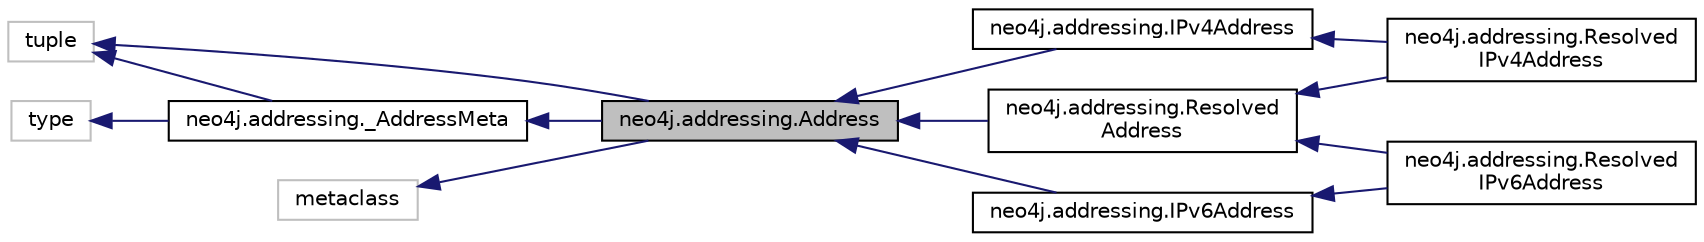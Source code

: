 digraph "neo4j.addressing.Address"
{
 // LATEX_PDF_SIZE
  edge [fontname="Helvetica",fontsize="10",labelfontname="Helvetica",labelfontsize="10"];
  node [fontname="Helvetica",fontsize="10",shape=record];
  rankdir="LR";
  Node1 [label="neo4j.addressing.Address",height=0.2,width=0.4,color="black", fillcolor="grey75", style="filled", fontcolor="black",tooltip=" "];
  Node2 -> Node1 [dir="back",color="midnightblue",fontsize="10",style="solid",fontname="Helvetica"];
  Node2 [label="tuple",height=0.2,width=0.4,color="grey75", fillcolor="white", style="filled",tooltip=" "];
  Node3 -> Node1 [dir="back",color="midnightblue",fontsize="10",style="solid",fontname="Helvetica"];
  Node3 [label="metaclass",height=0.2,width=0.4,color="grey75", fillcolor="white", style="filled",tooltip=" "];
  Node4 -> Node1 [dir="back",color="midnightblue",fontsize="10",style="solid",fontname="Helvetica"];
  Node4 [label="neo4j.addressing._AddressMeta",height=0.2,width=0.4,color="black", fillcolor="white", style="filled",URL="$classneo4j_1_1addressing_1_1___address_meta.html",tooltip=" "];
  Node5 -> Node4 [dir="back",color="midnightblue",fontsize="10",style="solid",fontname="Helvetica"];
  Node5 [label="type",height=0.2,width=0.4,color="grey75", fillcolor="white", style="filled",tooltip=" "];
  Node2 -> Node4 [dir="back",color="midnightblue",fontsize="10",style="solid",fontname="Helvetica"];
  Node1 -> Node6 [dir="back",color="midnightblue",fontsize="10",style="solid",fontname="Helvetica"];
  Node6 [label="neo4j.addressing.IPv4Address",height=0.2,width=0.4,color="black", fillcolor="white", style="filled",URL="$classneo4j_1_1addressing_1_1_i_pv4_address.html",tooltip=" "];
  Node6 -> Node7 [dir="back",color="midnightblue",fontsize="10",style="solid",fontname="Helvetica"];
  Node7 [label="neo4j.addressing.Resolved\lIPv4Address",height=0.2,width=0.4,color="black", fillcolor="white", style="filled",URL="$classneo4j_1_1addressing_1_1_resolved_i_pv4_address.html",tooltip=" "];
  Node1 -> Node8 [dir="back",color="midnightblue",fontsize="10",style="solid",fontname="Helvetica"];
  Node8 [label="neo4j.addressing.IPv6Address",height=0.2,width=0.4,color="black", fillcolor="white", style="filled",URL="$classneo4j_1_1addressing_1_1_i_pv6_address.html",tooltip=" "];
  Node8 -> Node9 [dir="back",color="midnightblue",fontsize="10",style="solid",fontname="Helvetica"];
  Node9 [label="neo4j.addressing.Resolved\lIPv6Address",height=0.2,width=0.4,color="black", fillcolor="white", style="filled",URL="$classneo4j_1_1addressing_1_1_resolved_i_pv6_address.html",tooltip=" "];
  Node1 -> Node10 [dir="back",color="midnightblue",fontsize="10",style="solid",fontname="Helvetica"];
  Node10 [label="neo4j.addressing.Resolved\lAddress",height=0.2,width=0.4,color="black", fillcolor="white", style="filled",URL="$classneo4j_1_1addressing_1_1_resolved_address.html",tooltip=" "];
  Node10 -> Node7 [dir="back",color="midnightblue",fontsize="10",style="solid",fontname="Helvetica"];
  Node10 -> Node9 [dir="back",color="midnightblue",fontsize="10",style="solid",fontname="Helvetica"];
}
